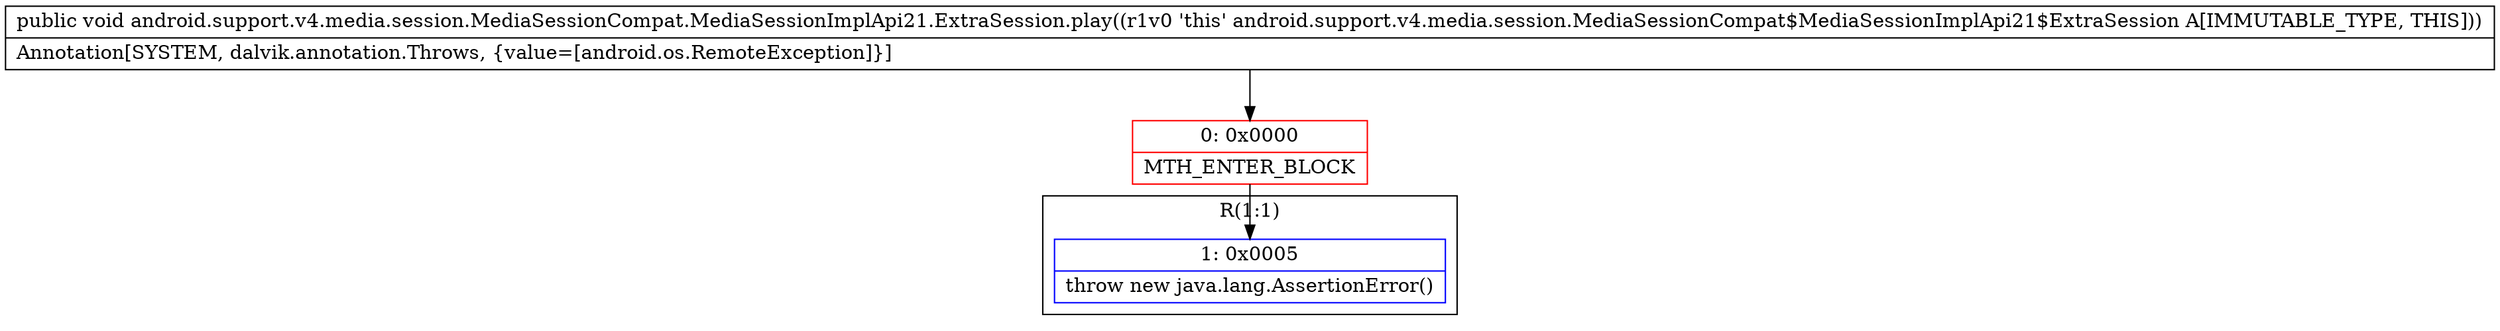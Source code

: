 digraph "CFG forandroid.support.v4.media.session.MediaSessionCompat.MediaSessionImplApi21.ExtraSession.play()V" {
subgraph cluster_Region_881820295 {
label = "R(1:1)";
node [shape=record,color=blue];
Node_1 [shape=record,label="{1\:\ 0x0005|throw new java.lang.AssertionError()\l}"];
}
Node_0 [shape=record,color=red,label="{0\:\ 0x0000|MTH_ENTER_BLOCK\l}"];
MethodNode[shape=record,label="{public void android.support.v4.media.session.MediaSessionCompat.MediaSessionImplApi21.ExtraSession.play((r1v0 'this' android.support.v4.media.session.MediaSessionCompat$MediaSessionImplApi21$ExtraSession A[IMMUTABLE_TYPE, THIS]))  | Annotation[SYSTEM, dalvik.annotation.Throws, \{value=[android.os.RemoteException]\}]\l}"];
MethodNode -> Node_0;
Node_0 -> Node_1;
}

